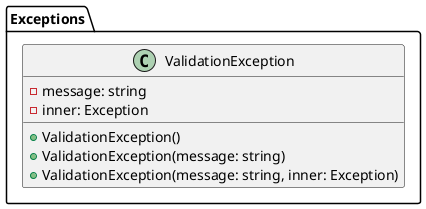 @startuml Exceptions
package "Exceptions" {
    class ValidationException {
        + ValidationException()
        + ValidationException(message: string)
        + ValidationException(message: string, inner: Exception)
    }
    
    ValidationException : - message: string
    ValidationException : - inner: Exception
}
@enduml
